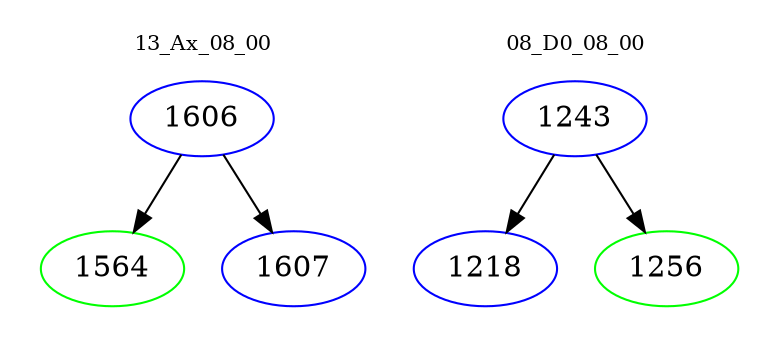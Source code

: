 digraph{
subgraph cluster_0 {
color = white
label = "13_Ax_08_00";
fontsize=10;
T0_1606 [label="1606", color="blue"]
T0_1606 -> T0_1564 [color="black"]
T0_1564 [label="1564", color="green"]
T0_1606 -> T0_1607 [color="black"]
T0_1607 [label="1607", color="blue"]
}
subgraph cluster_1 {
color = white
label = "08_D0_08_00";
fontsize=10;
T1_1243 [label="1243", color="blue"]
T1_1243 -> T1_1218 [color="black"]
T1_1218 [label="1218", color="blue"]
T1_1243 -> T1_1256 [color="black"]
T1_1256 [label="1256", color="green"]
}
}
